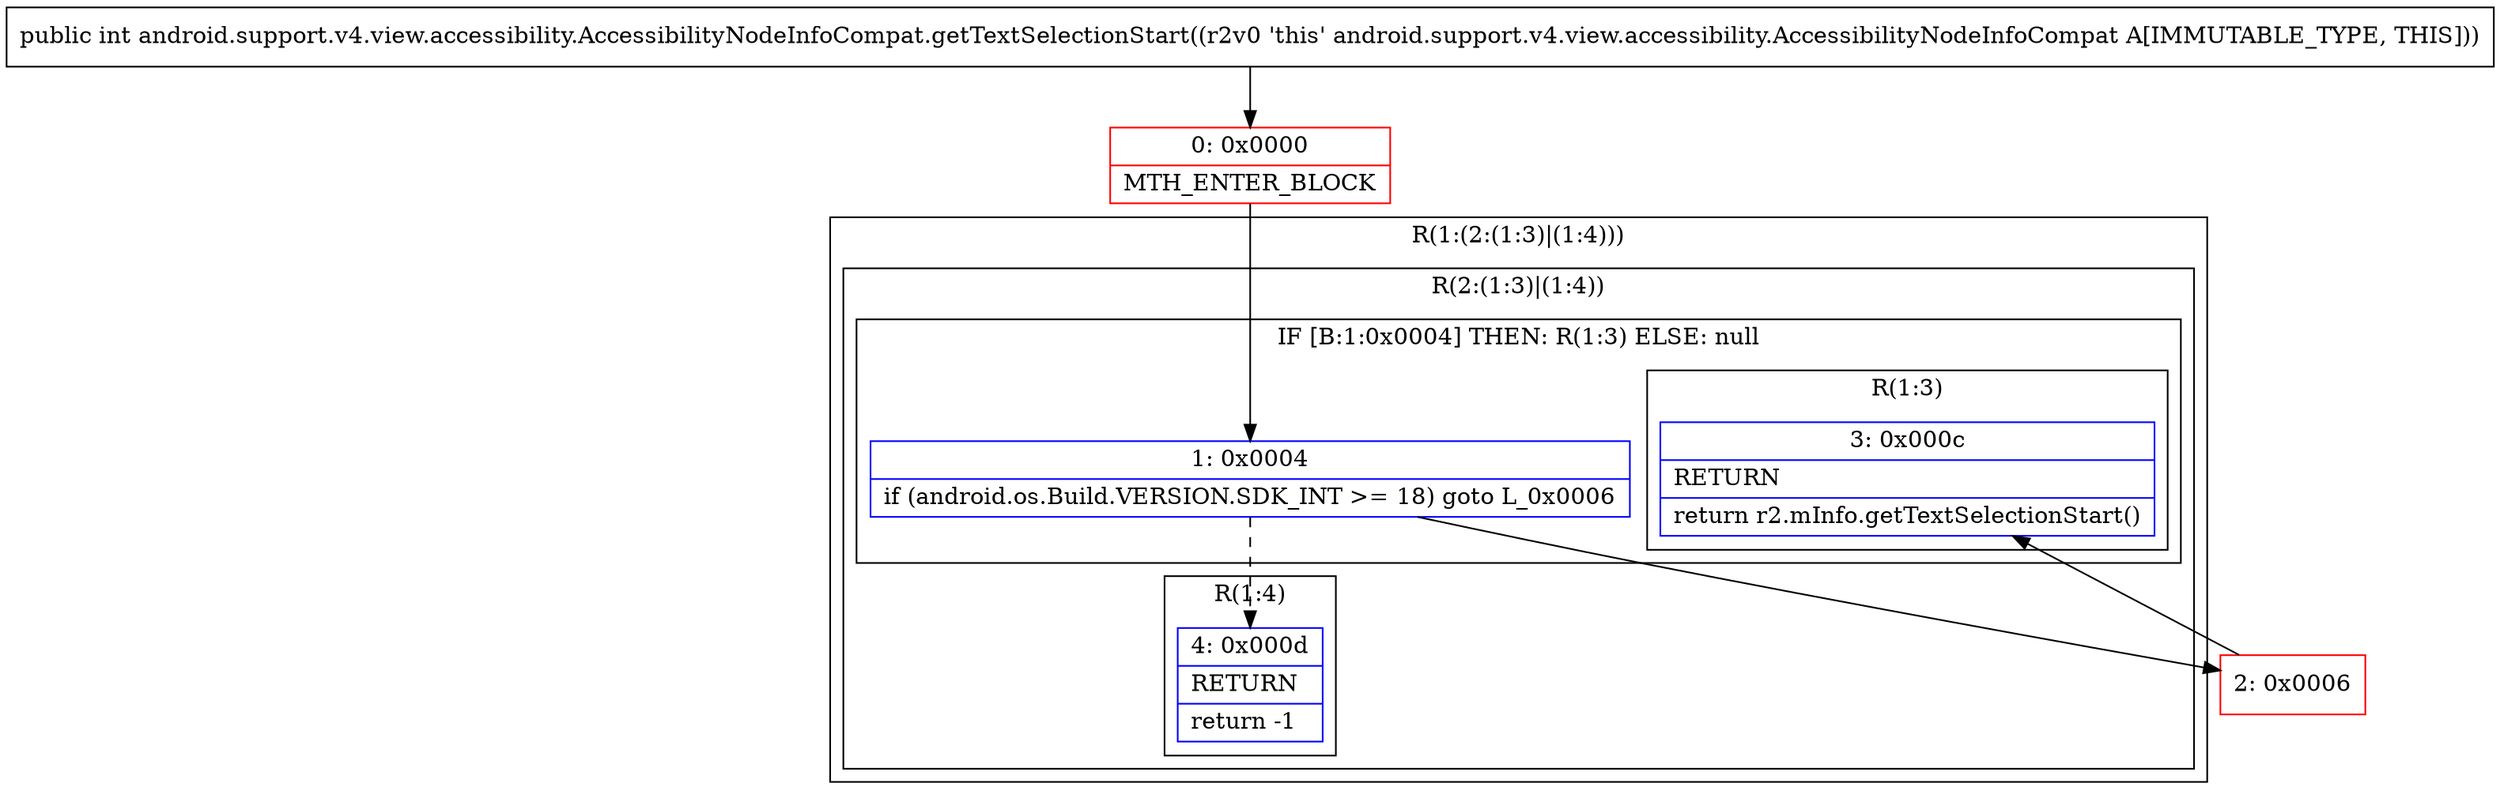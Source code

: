 digraph "CFG forandroid.support.v4.view.accessibility.AccessibilityNodeInfoCompat.getTextSelectionStart()I" {
subgraph cluster_Region_799759931 {
label = "R(1:(2:(1:3)|(1:4)))";
node [shape=record,color=blue];
subgraph cluster_Region_19283134 {
label = "R(2:(1:3)|(1:4))";
node [shape=record,color=blue];
subgraph cluster_IfRegion_1889003883 {
label = "IF [B:1:0x0004] THEN: R(1:3) ELSE: null";
node [shape=record,color=blue];
Node_1 [shape=record,label="{1\:\ 0x0004|if (android.os.Build.VERSION.SDK_INT \>= 18) goto L_0x0006\l}"];
subgraph cluster_Region_38447422 {
label = "R(1:3)";
node [shape=record,color=blue];
Node_3 [shape=record,label="{3\:\ 0x000c|RETURN\l|return r2.mInfo.getTextSelectionStart()\l}"];
}
}
subgraph cluster_Region_2003137994 {
label = "R(1:4)";
node [shape=record,color=blue];
Node_4 [shape=record,label="{4\:\ 0x000d|RETURN\l|return \-1\l}"];
}
}
}
Node_0 [shape=record,color=red,label="{0\:\ 0x0000|MTH_ENTER_BLOCK\l}"];
Node_2 [shape=record,color=red,label="{2\:\ 0x0006}"];
MethodNode[shape=record,label="{public int android.support.v4.view.accessibility.AccessibilityNodeInfoCompat.getTextSelectionStart((r2v0 'this' android.support.v4.view.accessibility.AccessibilityNodeInfoCompat A[IMMUTABLE_TYPE, THIS])) }"];
MethodNode -> Node_0;
Node_1 -> Node_2;
Node_1 -> Node_4[style=dashed];
Node_0 -> Node_1;
Node_2 -> Node_3;
}

